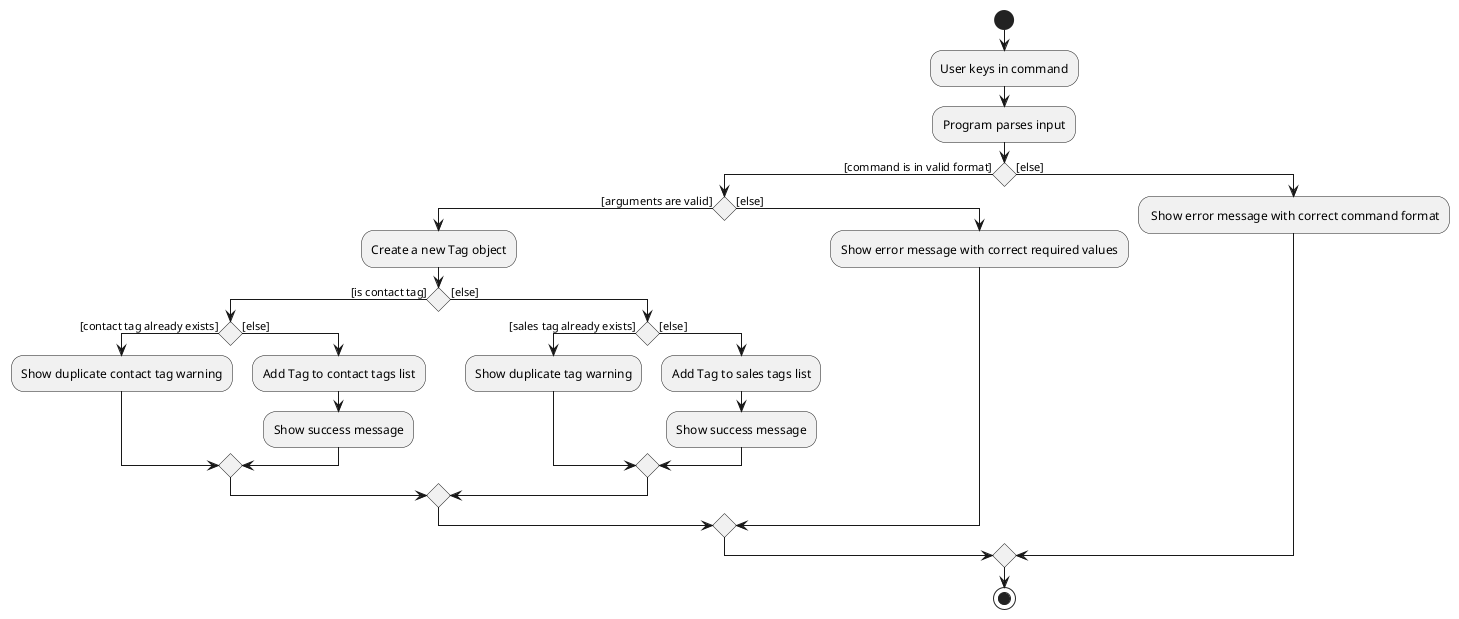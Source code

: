 @startuml
start
:User keys in command;

'Since the beta syntax does not support placing the condition outside the
'diamond we place it as the true branch instead.

:Program parses input;

if () then ([command is in valid format])
    if () then ([arguments are valid])
        :Create a new Tag object;
        if () then ([is contact tag])
            if () then ([contact tag already exists])
                :Show duplicate contact tag warning;
            else ([else])
                :Add Tag to contact tags list;
                :Show success message;
            endif
        else ([else])
            if () then ([sales tag already exists])
                :Show duplicate tag warning;
            else ([else])
                :Add Tag to sales tags list;
                :Show success message;
            endif
        endif
    else ([else])
        :Show error message with correct required values;
    endif
else ([else])
    : Show error message with correct command format;
endif

stop
@enduml